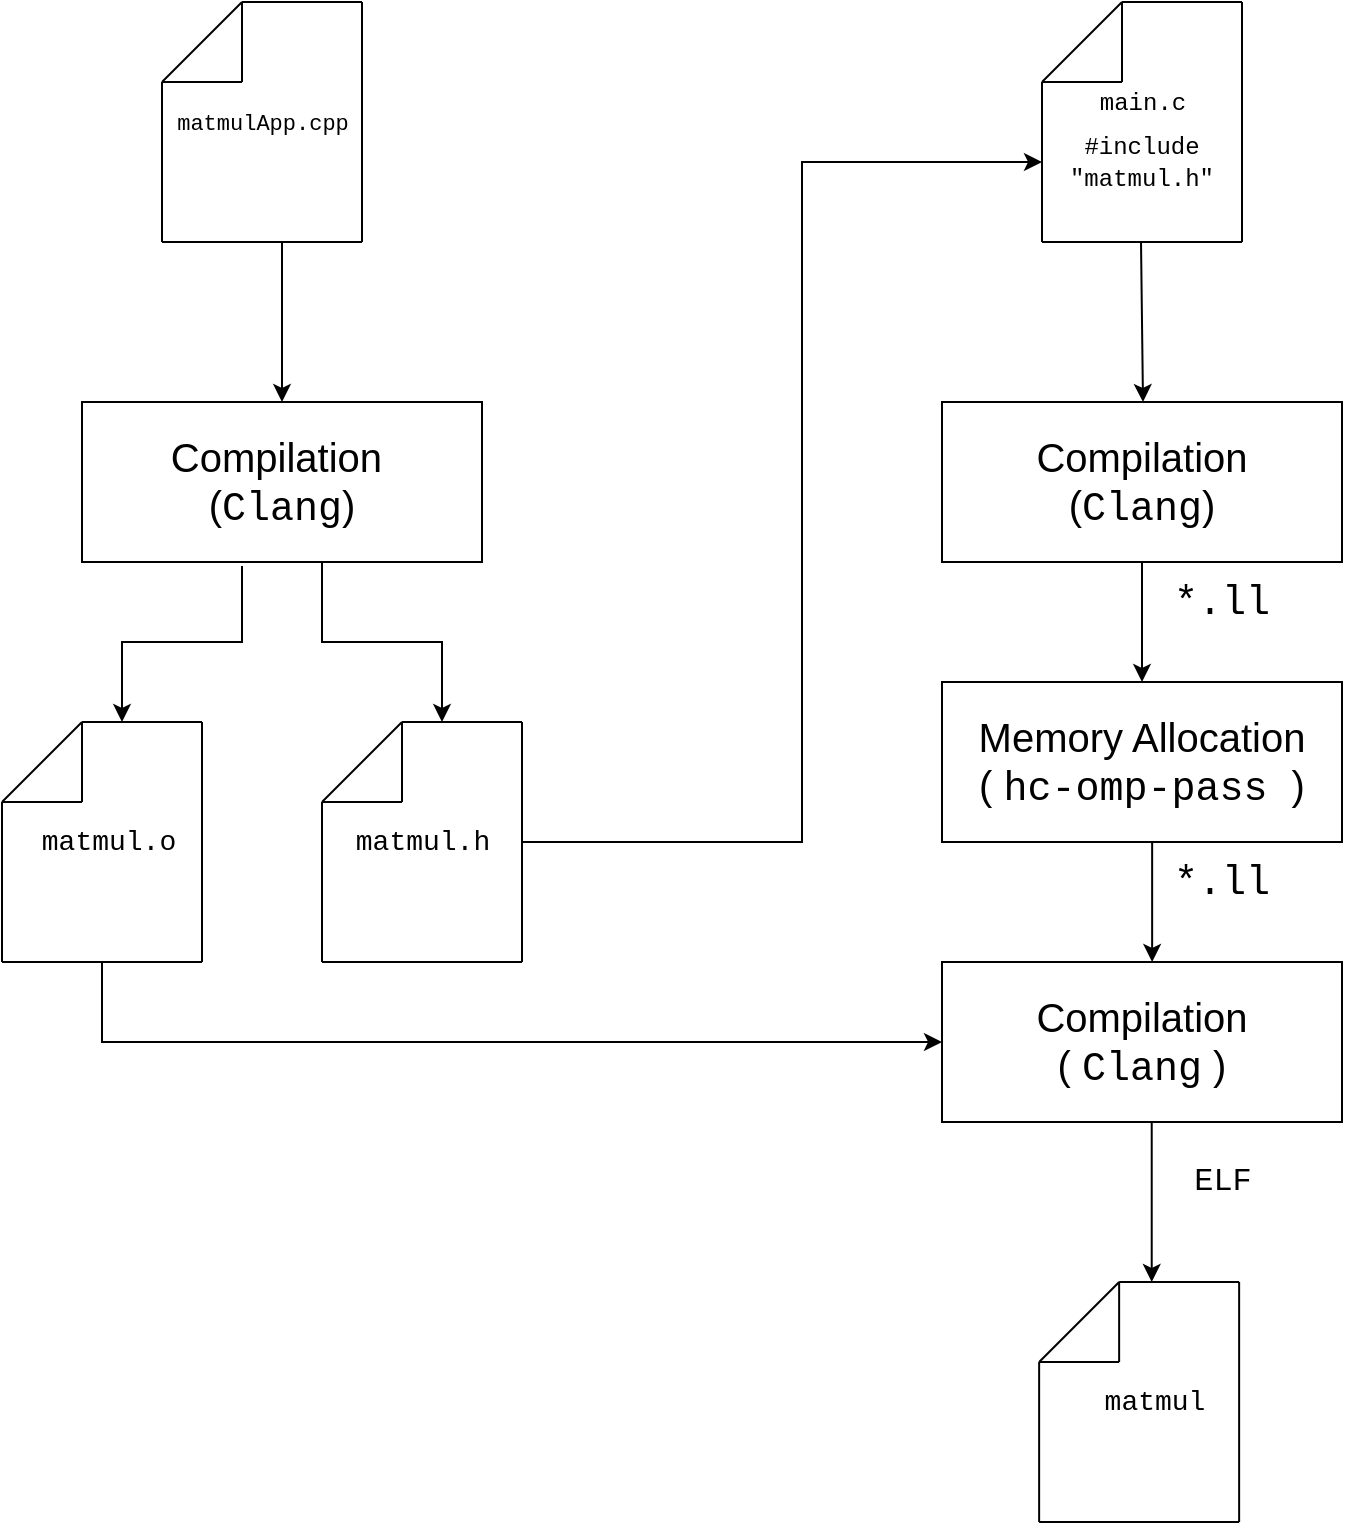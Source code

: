 <mxfile version="13.1.8" type="device"><diagram id="FxhZlQAjpVsfCnOa0cqA" name="Page-1"><mxGraphModel dx="1406" dy="761" grid="1" gridSize="10" guides="1" tooltips="1" connect="1" arrows="1" fold="1" page="1" pageScale="1" pageWidth="850" pageHeight="1100" math="0" shadow="0"><root><mxCell id="0"/><mxCell id="1" parent="0"/><mxCell id="KTIJ_OiUxIwvmnRJ3Bg9-11" value="" style="group" parent="1" vertex="1" connectable="0"><mxGeometry x="160" y="40" width="110" height="120" as="geometry"/></mxCell><mxCell id="KTIJ_OiUxIwvmnRJ3Bg9-10" value="" style="group" parent="KTIJ_OiUxIwvmnRJ3Bg9-11" vertex="1" connectable="0"><mxGeometry width="110" height="120" as="geometry"/></mxCell><mxCell id="KTIJ_OiUxIwvmnRJ3Bg9-8" value="" style="group" parent="KTIJ_OiUxIwvmnRJ3Bg9-10" vertex="1" connectable="0"><mxGeometry width="110" height="120" as="geometry"/></mxCell><mxCell id="KTIJ_OiUxIwvmnRJ3Bg9-1" value="" style="endArrow=none;html=1;" parent="KTIJ_OiUxIwvmnRJ3Bg9-8" edge="1"><mxGeometry width="50" height="50" relative="1" as="geometry"><mxPoint y="120" as="sourcePoint"/><mxPoint y="40" as="targetPoint"/></mxGeometry></mxCell><mxCell id="KTIJ_OiUxIwvmnRJ3Bg9-2" value="" style="endArrow=none;html=1;" parent="KTIJ_OiUxIwvmnRJ3Bg9-8" edge="1"><mxGeometry width="50" height="50" relative="1" as="geometry"><mxPoint y="120" as="sourcePoint"/><mxPoint x="100" y="120" as="targetPoint"/></mxGeometry></mxCell><mxCell id="KTIJ_OiUxIwvmnRJ3Bg9-3" value="" style="endArrow=none;html=1;" parent="KTIJ_OiUxIwvmnRJ3Bg9-8" edge="1"><mxGeometry width="50" height="50" relative="1" as="geometry"><mxPoint x="100" y="120" as="sourcePoint"/><mxPoint x="100" as="targetPoint"/></mxGeometry></mxCell><mxCell id="KTIJ_OiUxIwvmnRJ3Bg9-4" value="" style="endArrow=none;html=1;" parent="KTIJ_OiUxIwvmnRJ3Bg9-8" edge="1"><mxGeometry width="50" height="50" relative="1" as="geometry"><mxPoint x="100" as="sourcePoint"/><mxPoint x="40" as="targetPoint"/></mxGeometry></mxCell><mxCell id="KTIJ_OiUxIwvmnRJ3Bg9-5" value="" style="endArrow=none;html=1;" parent="KTIJ_OiUxIwvmnRJ3Bg9-8" edge="1"><mxGeometry width="50" height="50" relative="1" as="geometry"><mxPoint x="40" y="40" as="sourcePoint"/><mxPoint x="40" as="targetPoint"/></mxGeometry></mxCell><mxCell id="KTIJ_OiUxIwvmnRJ3Bg9-6" value="" style="endArrow=none;html=1;" parent="KTIJ_OiUxIwvmnRJ3Bg9-8" edge="1"><mxGeometry width="50" height="50" relative="1" as="geometry"><mxPoint y="40" as="sourcePoint"/><mxPoint x="40" as="targetPoint"/></mxGeometry></mxCell><mxCell id="KTIJ_OiUxIwvmnRJ3Bg9-7" value="" style="endArrow=none;html=1;" parent="KTIJ_OiUxIwvmnRJ3Bg9-8" edge="1"><mxGeometry width="50" height="50" relative="1" as="geometry"><mxPoint y="40" as="sourcePoint"/><mxPoint x="40" y="40" as="targetPoint"/></mxGeometry></mxCell><mxCell id="KTIJ_OiUxIwvmnRJ3Bg9-46" value="&lt;font face=&quot;Courier New&quot; style=&quot;font-size: 11px&quot;&gt;matmulApp.cpp&lt;/font&gt;" style="text;html=1;align=center;verticalAlign=middle;resizable=0;points=[];autosize=1;" parent="KTIJ_OiUxIwvmnRJ3Bg9-8" vertex="1"><mxGeometry y="50" width="100" height="20" as="geometry"/></mxCell><mxCell id="KTIJ_OiUxIwvmnRJ3Bg9-24" value="" style="group" parent="1" vertex="1" connectable="0"><mxGeometry x="80" y="400" width="105" height="120" as="geometry"/></mxCell><mxCell id="KTIJ_OiUxIwvmnRJ3Bg9-25" value="" style="group" parent="KTIJ_OiUxIwvmnRJ3Bg9-24" vertex="1" connectable="0"><mxGeometry width="105" height="120" as="geometry"/></mxCell><mxCell id="KTIJ_OiUxIwvmnRJ3Bg9-26" value="" style="group" parent="KTIJ_OiUxIwvmnRJ3Bg9-25" vertex="1" connectable="0"><mxGeometry width="105" height="120" as="geometry"/></mxCell><mxCell id="KTIJ_OiUxIwvmnRJ3Bg9-27" value="" style="endArrow=none;html=1;" parent="KTIJ_OiUxIwvmnRJ3Bg9-26" edge="1"><mxGeometry width="50" height="50" relative="1" as="geometry"><mxPoint y="120" as="sourcePoint"/><mxPoint y="40" as="targetPoint"/></mxGeometry></mxCell><mxCell id="KTIJ_OiUxIwvmnRJ3Bg9-28" value="" style="endArrow=none;html=1;" parent="KTIJ_OiUxIwvmnRJ3Bg9-26" edge="1"><mxGeometry width="50" height="50" relative="1" as="geometry"><mxPoint y="120" as="sourcePoint"/><mxPoint x="100" y="120" as="targetPoint"/></mxGeometry></mxCell><mxCell id="KTIJ_OiUxIwvmnRJ3Bg9-29" value="" style="endArrow=none;html=1;" parent="KTIJ_OiUxIwvmnRJ3Bg9-26" edge="1"><mxGeometry width="50" height="50" relative="1" as="geometry"><mxPoint x="100" y="120" as="sourcePoint"/><mxPoint x="100" as="targetPoint"/></mxGeometry></mxCell><mxCell id="KTIJ_OiUxIwvmnRJ3Bg9-30" value="" style="endArrow=none;html=1;" parent="KTIJ_OiUxIwvmnRJ3Bg9-26" edge="1"><mxGeometry width="50" height="50" relative="1" as="geometry"><mxPoint x="100" as="sourcePoint"/><mxPoint x="40" as="targetPoint"/></mxGeometry></mxCell><mxCell id="KTIJ_OiUxIwvmnRJ3Bg9-31" value="" style="endArrow=none;html=1;" parent="KTIJ_OiUxIwvmnRJ3Bg9-26" edge="1"><mxGeometry width="50" height="50" relative="1" as="geometry"><mxPoint x="40" y="40" as="sourcePoint"/><mxPoint x="40" as="targetPoint"/></mxGeometry></mxCell><mxCell id="KTIJ_OiUxIwvmnRJ3Bg9-32" value="" style="endArrow=none;html=1;" parent="KTIJ_OiUxIwvmnRJ3Bg9-26" edge="1"><mxGeometry width="50" height="50" relative="1" as="geometry"><mxPoint y="40" as="sourcePoint"/><mxPoint x="40" as="targetPoint"/></mxGeometry></mxCell><mxCell id="KTIJ_OiUxIwvmnRJ3Bg9-33" value="" style="endArrow=none;html=1;" parent="KTIJ_OiUxIwvmnRJ3Bg9-26" edge="1"><mxGeometry width="50" height="50" relative="1" as="geometry"><mxPoint y="40" as="sourcePoint"/><mxPoint x="40" y="40" as="targetPoint"/></mxGeometry></mxCell><mxCell id="KTIJ_OiUxIwvmnRJ3Bg9-51" value="&lt;font style=&quot;font-size: 14px&quot; face=&quot;Courier New&quot;&gt;matmul.o&lt;/font&gt;" style="text;html=1;align=center;verticalAlign=middle;resizable=0;points=[];autosize=1;" parent="KTIJ_OiUxIwvmnRJ3Bg9-26" vertex="1"><mxGeometry x="12.5" y="50" width="80" height="20" as="geometry"/></mxCell><mxCell id="KTIJ_OiUxIwvmnRJ3Bg9-12" value="" style="group" parent="1" vertex="1" connectable="0"><mxGeometry x="600" y="40" width="100" height="120" as="geometry"/></mxCell><mxCell id="KTIJ_OiUxIwvmnRJ3Bg9-13" value="" style="group" parent="KTIJ_OiUxIwvmnRJ3Bg9-12" vertex="1" connectable="0"><mxGeometry width="100" height="120" as="geometry"/></mxCell><mxCell id="KTIJ_OiUxIwvmnRJ3Bg9-14" value="" style="group" parent="KTIJ_OiUxIwvmnRJ3Bg9-13" vertex="1" connectable="0"><mxGeometry width="100" height="120" as="geometry"/></mxCell><mxCell id="KTIJ_OiUxIwvmnRJ3Bg9-15" value="" style="endArrow=none;html=1;" parent="KTIJ_OiUxIwvmnRJ3Bg9-14" edge="1"><mxGeometry width="50" height="50" relative="1" as="geometry"><mxPoint y="120" as="sourcePoint"/><mxPoint y="40" as="targetPoint"/></mxGeometry></mxCell><mxCell id="KTIJ_OiUxIwvmnRJ3Bg9-16" value="" style="endArrow=none;html=1;" parent="KTIJ_OiUxIwvmnRJ3Bg9-14" edge="1"><mxGeometry width="50" height="50" relative="1" as="geometry"><mxPoint y="120" as="sourcePoint"/><mxPoint x="100" y="120" as="targetPoint"/></mxGeometry></mxCell><mxCell id="KTIJ_OiUxIwvmnRJ3Bg9-17" value="" style="endArrow=none;html=1;" parent="KTIJ_OiUxIwvmnRJ3Bg9-14" edge="1"><mxGeometry width="50" height="50" relative="1" as="geometry"><mxPoint x="100" y="120" as="sourcePoint"/><mxPoint x="100" as="targetPoint"/></mxGeometry></mxCell><mxCell id="KTIJ_OiUxIwvmnRJ3Bg9-18" value="" style="endArrow=none;html=1;" parent="KTIJ_OiUxIwvmnRJ3Bg9-14" edge="1"><mxGeometry width="50" height="50" relative="1" as="geometry"><mxPoint x="100" as="sourcePoint"/><mxPoint x="40" as="targetPoint"/></mxGeometry></mxCell><mxCell id="KTIJ_OiUxIwvmnRJ3Bg9-19" value="" style="endArrow=none;html=1;" parent="KTIJ_OiUxIwvmnRJ3Bg9-14" edge="1"><mxGeometry width="50" height="50" relative="1" as="geometry"><mxPoint x="40" y="40" as="sourcePoint"/><mxPoint x="40" as="targetPoint"/></mxGeometry></mxCell><mxCell id="KTIJ_OiUxIwvmnRJ3Bg9-20" value="" style="endArrow=none;html=1;" parent="KTIJ_OiUxIwvmnRJ3Bg9-14" edge="1"><mxGeometry width="50" height="50" relative="1" as="geometry"><mxPoint y="40" as="sourcePoint"/><mxPoint x="40" as="targetPoint"/></mxGeometry></mxCell><mxCell id="KTIJ_OiUxIwvmnRJ3Bg9-21" value="" style="endArrow=none;html=1;" parent="KTIJ_OiUxIwvmnRJ3Bg9-14" edge="1"><mxGeometry width="50" height="50" relative="1" as="geometry"><mxPoint y="40" as="sourcePoint"/><mxPoint x="40" y="40" as="targetPoint"/></mxGeometry></mxCell><mxCell id="KTIJ_OiUxIwvmnRJ3Bg9-47" value="&lt;font face=&quot;Courier New&quot;&gt;main.c&lt;/font&gt;" style="text;html=1;align=center;verticalAlign=middle;resizable=0;points=[];autosize=1;" parent="KTIJ_OiUxIwvmnRJ3Bg9-14" vertex="1"><mxGeometry x="20" y="40" width="60" height="20" as="geometry"/></mxCell><mxCell id="KTIJ_OiUxIwvmnRJ3Bg9-48" value="&lt;font face=&quot;Courier New&quot;&gt;#include &quot;matmul.h&quot;&lt;/font&gt;" style="text;html=1;strokeColor=none;fillColor=none;align=center;verticalAlign=middle;whiteSpace=wrap;rounded=0;" parent="KTIJ_OiUxIwvmnRJ3Bg9-14" vertex="1"><mxGeometry y="70" width="100" height="20" as="geometry"/></mxCell><mxCell id="KTIJ_OiUxIwvmnRJ3Bg9-22" value="&lt;span style=&quot;font-size: 20px&quot;&gt;Compilation&amp;nbsp;&lt;/span&gt;&lt;br style=&quot;font-size: 20px&quot;&gt;&lt;span style=&quot;font-size: 20px&quot;&gt;(&lt;/span&gt;&lt;font face=&quot;Courier New&quot; style=&quot;font-size: 20px&quot;&gt;Clang&lt;/font&gt;&lt;span style=&quot;font-size: 20px&quot;&gt;)&lt;/span&gt;" style="rounded=0;whiteSpace=wrap;html=1;" parent="1" vertex="1"><mxGeometry x="120" y="240" width="200" height="80" as="geometry"/></mxCell><mxCell id="KTIJ_OiUxIwvmnRJ3Bg9-23" value="" style="endArrow=classic;html=1;entryX=0.5;entryY=0;entryDx=0;entryDy=0;" parent="1" target="KTIJ_OiUxIwvmnRJ3Bg9-22" edge="1"><mxGeometry width="50" height="50" relative="1" as="geometry"><mxPoint x="220" y="160" as="sourcePoint"/><mxPoint x="220" y="230" as="targetPoint"/></mxGeometry></mxCell><mxCell id="KTIJ_OiUxIwvmnRJ3Bg9-34" value="" style="group" parent="1" vertex="1" connectable="0"><mxGeometry x="240" y="400" width="114" height="120" as="geometry"/></mxCell><mxCell id="KTIJ_OiUxIwvmnRJ3Bg9-35" value="" style="group" parent="KTIJ_OiUxIwvmnRJ3Bg9-34" vertex="1" connectable="0"><mxGeometry width="114" height="120" as="geometry"/></mxCell><mxCell id="KTIJ_OiUxIwvmnRJ3Bg9-36" value="" style="group" parent="KTIJ_OiUxIwvmnRJ3Bg9-35" vertex="1" connectable="0"><mxGeometry width="114" height="120" as="geometry"/></mxCell><mxCell id="KTIJ_OiUxIwvmnRJ3Bg9-37" value="" style="endArrow=none;html=1;" parent="KTIJ_OiUxIwvmnRJ3Bg9-36" edge="1"><mxGeometry width="50" height="50" relative="1" as="geometry"><mxPoint y="120" as="sourcePoint"/><mxPoint y="40" as="targetPoint"/></mxGeometry></mxCell><mxCell id="KTIJ_OiUxIwvmnRJ3Bg9-38" value="" style="endArrow=none;html=1;" parent="KTIJ_OiUxIwvmnRJ3Bg9-36" edge="1"><mxGeometry width="50" height="50" relative="1" as="geometry"><mxPoint y="120" as="sourcePoint"/><mxPoint x="100" y="120" as="targetPoint"/></mxGeometry></mxCell><mxCell id="KTIJ_OiUxIwvmnRJ3Bg9-39" value="" style="endArrow=none;html=1;" parent="KTIJ_OiUxIwvmnRJ3Bg9-36" edge="1"><mxGeometry width="50" height="50" relative="1" as="geometry"><mxPoint x="100" y="120" as="sourcePoint"/><mxPoint x="100" as="targetPoint"/></mxGeometry></mxCell><mxCell id="KTIJ_OiUxIwvmnRJ3Bg9-40" value="" style="endArrow=none;html=1;" parent="KTIJ_OiUxIwvmnRJ3Bg9-36" edge="1"><mxGeometry width="50" height="50" relative="1" as="geometry"><mxPoint x="100" as="sourcePoint"/><mxPoint x="40" as="targetPoint"/></mxGeometry></mxCell><mxCell id="KTIJ_OiUxIwvmnRJ3Bg9-41" value="" style="endArrow=none;html=1;" parent="KTIJ_OiUxIwvmnRJ3Bg9-36" edge="1"><mxGeometry width="50" height="50" relative="1" as="geometry"><mxPoint x="40" y="40" as="sourcePoint"/><mxPoint x="40" as="targetPoint"/></mxGeometry></mxCell><mxCell id="KTIJ_OiUxIwvmnRJ3Bg9-42" value="" style="endArrow=none;html=1;" parent="KTIJ_OiUxIwvmnRJ3Bg9-36" edge="1"><mxGeometry width="50" height="50" relative="1" as="geometry"><mxPoint y="40" as="sourcePoint"/><mxPoint x="40" as="targetPoint"/></mxGeometry></mxCell><mxCell id="KTIJ_OiUxIwvmnRJ3Bg9-43" value="" style="endArrow=none;html=1;" parent="KTIJ_OiUxIwvmnRJ3Bg9-36" edge="1"><mxGeometry width="50" height="50" relative="1" as="geometry"><mxPoint y="40" as="sourcePoint"/><mxPoint x="40" y="40" as="targetPoint"/></mxGeometry></mxCell><mxCell id="KTIJ_OiUxIwvmnRJ3Bg9-50" value="&lt;font face=&quot;Courier New&quot; style=&quot;font-size: 14px&quot;&gt;matmul.h&lt;/font&gt;" style="text;html=1;align=center;verticalAlign=middle;resizable=0;points=[];autosize=1;" parent="KTIJ_OiUxIwvmnRJ3Bg9-36" vertex="1"><mxGeometry x="10" y="50" width="80" height="20" as="geometry"/></mxCell><mxCell id="KTIJ_OiUxIwvmnRJ3Bg9-44" value="" style="endArrow=classic;html=1;rounded=0;anchorPointDirection=0;exitX=0.4;exitY=1.025;exitDx=0;exitDy=0;exitPerimeter=0;" parent="1" source="KTIJ_OiUxIwvmnRJ3Bg9-22" edge="1"><mxGeometry width="50" height="50" relative="1" as="geometry"><mxPoint x="180" y="330" as="sourcePoint"/><mxPoint x="140" y="400" as="targetPoint"/><Array as="points"><mxPoint x="200" y="360"/><mxPoint x="140" y="360"/></Array></mxGeometry></mxCell><mxCell id="KTIJ_OiUxIwvmnRJ3Bg9-45" value="" style="endArrow=classic;html=1;anchorPointDirection=0;rounded=0;" parent="1" edge="1"><mxGeometry width="50" height="50" relative="1" as="geometry"><mxPoint x="240" y="320" as="sourcePoint"/><mxPoint x="300" y="400" as="targetPoint"/><Array as="points"><mxPoint x="240" y="360"/><mxPoint x="300" y="360"/></Array></mxGeometry></mxCell><mxCell id="KTIJ_OiUxIwvmnRJ3Bg9-52" value="" style="endArrow=classic;html=1;rounded=0;entryX=0;entryY=0.5;entryDx=0;entryDy=0;" parent="1" target="KTIJ_OiUxIwvmnRJ3Bg9-48" edge="1"><mxGeometry width="50" height="50" relative="1" as="geometry"><mxPoint x="340" y="460" as="sourcePoint"/><mxPoint x="440" y="120" as="targetPoint"/><Array as="points"><mxPoint x="480" y="460"/><mxPoint x="480" y="120"/></Array></mxGeometry></mxCell><mxCell id="KTIJ_OiUxIwvmnRJ3Bg9-54" value="&lt;font style=&quot;font-size: 20px&quot;&gt;Compilation &lt;br&gt;(&lt;font face=&quot;Courier New&quot; style=&quot;font-size: 20px&quot;&gt;Clang&lt;/font&gt;)&lt;/font&gt;" style="rounded=0;whiteSpace=wrap;html=1;" parent="1" vertex="1"><mxGeometry x="550" y="240" width="200" height="80" as="geometry"/></mxCell><mxCell id="KTIJ_OiUxIwvmnRJ3Bg9-55" value="" style="endArrow=classic;html=1;anchorPointDirection=0;" parent="1" edge="1"><mxGeometry width="50" height="50" relative="1" as="geometry"><mxPoint x="649.5" y="160" as="sourcePoint"/><mxPoint x="650.5" y="240" as="targetPoint"/></mxGeometry></mxCell><mxCell id="KTIJ_OiUxIwvmnRJ3Bg9-56" value="&lt;font style=&quot;font-size: 20px&quot;&gt;Compilation&lt;br&gt;( &lt;font face=&quot;Courier New&quot;&gt;Clang&lt;/font&gt; )&lt;br&gt;&lt;/font&gt;" style="rounded=0;whiteSpace=wrap;html=1;" parent="1" vertex="1"><mxGeometry x="550" y="520" width="200" height="80" as="geometry"/></mxCell><mxCell id="KTIJ_OiUxIwvmnRJ3Bg9-58" value="" style="endArrow=classic;html=1;rounded=0;" parent="1" edge="1"><mxGeometry width="50" height="50" relative="1" as="geometry"><mxPoint x="130" y="520" as="sourcePoint"/><mxPoint x="550" y="560" as="targetPoint"/><Array as="points"><mxPoint x="130" y="560"/></Array></mxGeometry></mxCell><mxCell id="KTIJ_OiUxIwvmnRJ3Bg9-59" value="" style="endArrow=none;html=1;" parent="1" edge="1"><mxGeometry width="50" height="50" relative="1" as="geometry"><mxPoint x="598.57" y="800" as="sourcePoint"/><mxPoint x="598.57" y="720" as="targetPoint"/></mxGeometry></mxCell><mxCell id="KTIJ_OiUxIwvmnRJ3Bg9-60" value="" style="endArrow=none;html=1;" parent="1" edge="1"><mxGeometry width="50" height="50" relative="1" as="geometry"><mxPoint x="598.57" y="800" as="sourcePoint"/><mxPoint x="698.57" y="800" as="targetPoint"/></mxGeometry></mxCell><mxCell id="KTIJ_OiUxIwvmnRJ3Bg9-61" value="" style="endArrow=none;html=1;" parent="1" edge="1"><mxGeometry width="50" height="50" relative="1" as="geometry"><mxPoint x="698.57" y="800" as="sourcePoint"/><mxPoint x="698.57" y="680" as="targetPoint"/></mxGeometry></mxCell><mxCell id="KTIJ_OiUxIwvmnRJ3Bg9-62" value="" style="endArrow=none;html=1;" parent="1" edge="1"><mxGeometry width="50" height="50" relative="1" as="geometry"><mxPoint x="698.57" y="680" as="sourcePoint"/><mxPoint x="638.57" y="680" as="targetPoint"/></mxGeometry></mxCell><mxCell id="KTIJ_OiUxIwvmnRJ3Bg9-63" value="" style="endArrow=none;html=1;" parent="1" edge="1"><mxGeometry width="50" height="50" relative="1" as="geometry"><mxPoint x="638.57" y="720" as="sourcePoint"/><mxPoint x="638.57" y="680" as="targetPoint"/></mxGeometry></mxCell><mxCell id="KTIJ_OiUxIwvmnRJ3Bg9-64" value="" style="endArrow=none;html=1;" parent="1" edge="1"><mxGeometry width="50" height="50" relative="1" as="geometry"><mxPoint x="598.57" y="720" as="sourcePoint"/><mxPoint x="638.57" y="680" as="targetPoint"/></mxGeometry></mxCell><mxCell id="KTIJ_OiUxIwvmnRJ3Bg9-65" value="" style="endArrow=none;html=1;" parent="1" edge="1"><mxGeometry width="50" height="50" relative="1" as="geometry"><mxPoint x="598.57" y="720" as="sourcePoint"/><mxPoint x="638.57" y="720" as="targetPoint"/></mxGeometry></mxCell><mxCell id="KTIJ_OiUxIwvmnRJ3Bg9-66" value="&lt;font style=&quot;font-size: 14px&quot; face=&quot;Courier New&quot;&gt;matmul&lt;br&gt;&lt;/font&gt;" style="text;html=1;align=center;verticalAlign=middle;resizable=0;points=[];autosize=1;" parent="1" vertex="1"><mxGeometry x="620.57" y="730" width="70" height="20" as="geometry"/></mxCell><mxCell id="KTIJ_OiUxIwvmnRJ3Bg9-67" value="" style="endArrow=classic;html=1;entryX=0.5;entryY=0;entryDx=0;entryDy=0;" parent="1" edge="1"><mxGeometry width="50" height="50" relative="1" as="geometry"><mxPoint x="654.86" y="600" as="sourcePoint"/><mxPoint x="654.86" y="680" as="targetPoint"/></mxGeometry></mxCell><mxCell id="x5wepQVKVKecr7SrXNLa-1" value="&lt;font style=&quot;font-size: 20px&quot; face=&quot;Courier New&quot;&gt;*.ll&lt;/font&gt;" style="text;html=1;strokeColor=none;fillColor=none;align=center;verticalAlign=middle;whiteSpace=wrap;rounded=0;" vertex="1" parent="1"><mxGeometry x="670" y="330" width="40" height="20" as="geometry"/></mxCell><mxCell id="x5wepQVKVKecr7SrXNLa-2" value="&lt;font style=&quot;font-size: 20px&quot;&gt;Memory Allocation&lt;br&gt;( &lt;font face=&quot;Courier New&quot;&gt;hc-omp-pass &lt;/font&gt;)&lt;br&gt;&lt;/font&gt;" style="rounded=0;whiteSpace=wrap;html=1;" vertex="1" parent="1"><mxGeometry x="550" y="380" width="200" height="80" as="geometry"/></mxCell><mxCell id="x5wepQVKVKecr7SrXNLa-3" value="" style="endArrow=classic;html=1;exitX=0.5;exitY=1;exitDx=0;exitDy=0;entryX=0.5;entryY=0;entryDx=0;entryDy=0;" edge="1" parent="1" source="KTIJ_OiUxIwvmnRJ3Bg9-54" target="x5wepQVKVKecr7SrXNLa-2"><mxGeometry width="50" height="50" relative="1" as="geometry"><mxPoint x="400" y="440" as="sourcePoint"/><mxPoint x="450" y="390" as="targetPoint"/></mxGeometry></mxCell><mxCell id="x5wepQVKVKecr7SrXNLa-4" value="" style="endArrow=classic;html=1;exitX=0.5;exitY=1;exitDx=0;exitDy=0;entryX=0.5;entryY=0;entryDx=0;entryDy=0;" edge="1" parent="1"><mxGeometry width="50" height="50" relative="1" as="geometry"><mxPoint x="655.07" y="460" as="sourcePoint"/><mxPoint x="655.07" y="520" as="targetPoint"/></mxGeometry></mxCell><mxCell id="x5wepQVKVKecr7SrXNLa-5" value="&lt;font style=&quot;font-size: 20px&quot; face=&quot;Courier New&quot;&gt;*.ll&lt;/font&gt;" style="text;html=1;strokeColor=none;fillColor=none;align=center;verticalAlign=middle;whiteSpace=wrap;rounded=0;" vertex="1" parent="1"><mxGeometry x="670" y="470" width="40" height="20" as="geometry"/></mxCell><mxCell id="x5wepQVKVKecr7SrXNLa-6" value="&lt;font face=&quot;Courier New&quot; style=&quot;font-size: 16px&quot;&gt;ELF&lt;/font&gt;" style="text;html=1;align=center;verticalAlign=middle;resizable=0;points=[];autosize=1;" vertex="1" parent="1"><mxGeometry x="670" y="620" width="40" height="20" as="geometry"/></mxCell></root></mxGraphModel></diagram></mxfile>